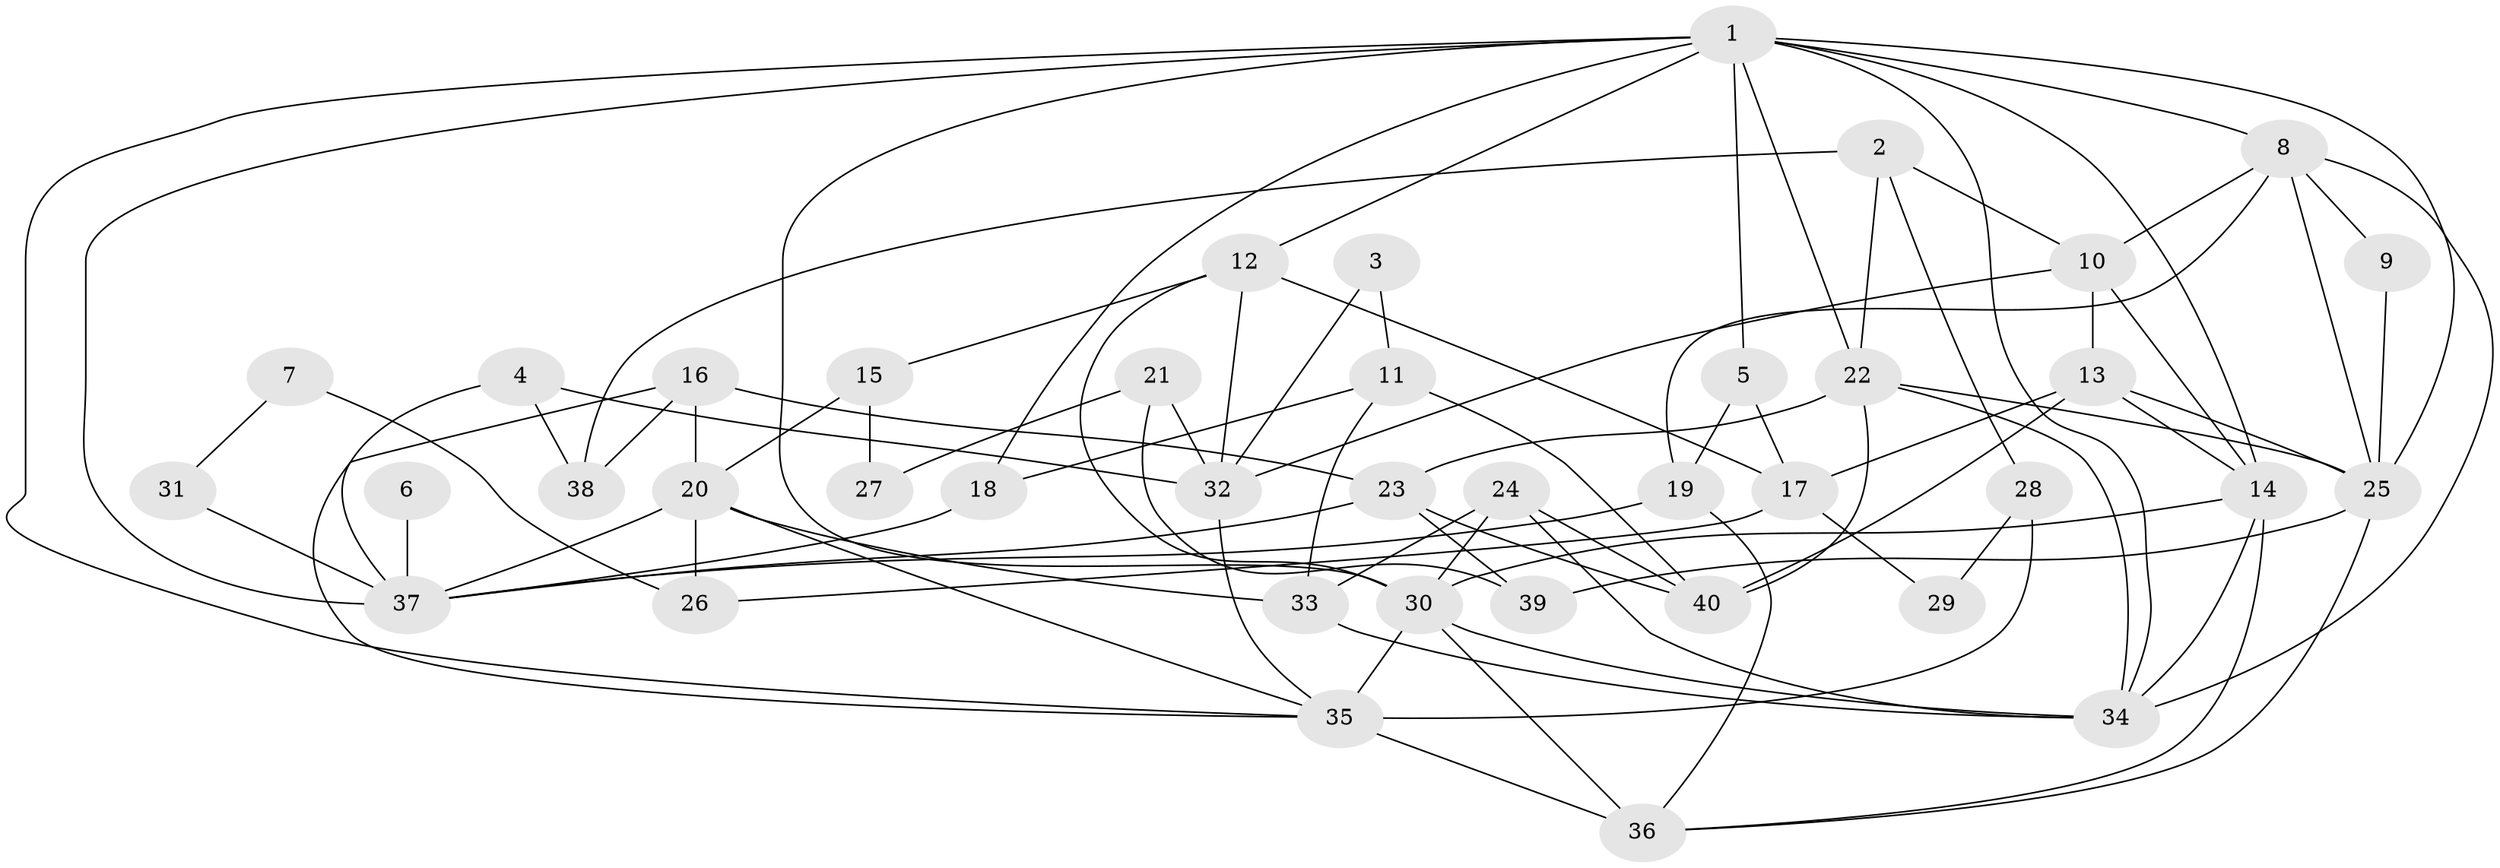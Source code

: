 // original degree distribution, {6: 0.125, 11: 0.017857142857142856, 5: 0.19642857142857142, 3: 0.3392857142857143, 2: 0.14285714285714285, 4: 0.16071428571428573, 7: 0.017857142857142856}
// Generated by graph-tools (version 1.1) at 2025/37/03/04/25 23:37:10]
// undirected, 40 vertices, 88 edges
graph export_dot {
  node [color=gray90,style=filled];
  1;
  2;
  3;
  4;
  5;
  6;
  7;
  8;
  9;
  10;
  11;
  12;
  13;
  14;
  15;
  16;
  17;
  18;
  19;
  20;
  21;
  22;
  23;
  24;
  25;
  26;
  27;
  28;
  29;
  30;
  31;
  32;
  33;
  34;
  35;
  36;
  37;
  38;
  39;
  40;
  1 -- 5 [weight=1.0];
  1 -- 8 [weight=1.0];
  1 -- 12 [weight=1.0];
  1 -- 14 [weight=1.0];
  1 -- 18 [weight=1.0];
  1 -- 22 [weight=1.0];
  1 -- 25 [weight=1.0];
  1 -- 30 [weight=1.0];
  1 -- 34 [weight=1.0];
  1 -- 35 [weight=1.0];
  1 -- 37 [weight=1.0];
  2 -- 10 [weight=1.0];
  2 -- 22 [weight=1.0];
  2 -- 28 [weight=1.0];
  2 -- 38 [weight=2.0];
  3 -- 11 [weight=1.0];
  3 -- 32 [weight=1.0];
  4 -- 32 [weight=1.0];
  4 -- 37 [weight=1.0];
  4 -- 38 [weight=1.0];
  5 -- 17 [weight=1.0];
  5 -- 19 [weight=1.0];
  6 -- 37 [weight=2.0];
  7 -- 26 [weight=1.0];
  7 -- 31 [weight=1.0];
  8 -- 9 [weight=1.0];
  8 -- 10 [weight=1.0];
  8 -- 19 [weight=1.0];
  8 -- 25 [weight=1.0];
  8 -- 34 [weight=1.0];
  9 -- 25 [weight=1.0];
  10 -- 13 [weight=1.0];
  10 -- 14 [weight=1.0];
  10 -- 32 [weight=1.0];
  11 -- 18 [weight=1.0];
  11 -- 33 [weight=1.0];
  11 -- 40 [weight=1.0];
  12 -- 15 [weight=1.0];
  12 -- 17 [weight=1.0];
  12 -- 30 [weight=1.0];
  12 -- 32 [weight=1.0];
  13 -- 14 [weight=1.0];
  13 -- 17 [weight=1.0];
  13 -- 25 [weight=1.0];
  13 -- 40 [weight=1.0];
  14 -- 30 [weight=1.0];
  14 -- 34 [weight=1.0];
  14 -- 36 [weight=1.0];
  15 -- 20 [weight=1.0];
  15 -- 27 [weight=1.0];
  16 -- 20 [weight=1.0];
  16 -- 23 [weight=1.0];
  16 -- 35 [weight=1.0];
  16 -- 38 [weight=1.0];
  17 -- 26 [weight=1.0];
  17 -- 29 [weight=1.0];
  18 -- 37 [weight=1.0];
  19 -- 36 [weight=1.0];
  19 -- 37 [weight=1.0];
  20 -- 26 [weight=1.0];
  20 -- 33 [weight=1.0];
  20 -- 35 [weight=1.0];
  20 -- 37 [weight=1.0];
  21 -- 27 [weight=1.0];
  21 -- 32 [weight=1.0];
  21 -- 39 [weight=1.0];
  22 -- 23 [weight=1.0];
  22 -- 25 [weight=1.0];
  22 -- 34 [weight=1.0];
  22 -- 40 [weight=1.0];
  23 -- 37 [weight=1.0];
  23 -- 39 [weight=1.0];
  23 -- 40 [weight=1.0];
  24 -- 30 [weight=1.0];
  24 -- 33 [weight=1.0];
  24 -- 34 [weight=1.0];
  24 -- 40 [weight=1.0];
  25 -- 36 [weight=1.0];
  25 -- 39 [weight=1.0];
  28 -- 29 [weight=2.0];
  28 -- 35 [weight=2.0];
  30 -- 34 [weight=1.0];
  30 -- 35 [weight=1.0];
  30 -- 36 [weight=2.0];
  31 -- 37 [weight=2.0];
  32 -- 35 [weight=1.0];
  33 -- 34 [weight=1.0];
  35 -- 36 [weight=1.0];
}
